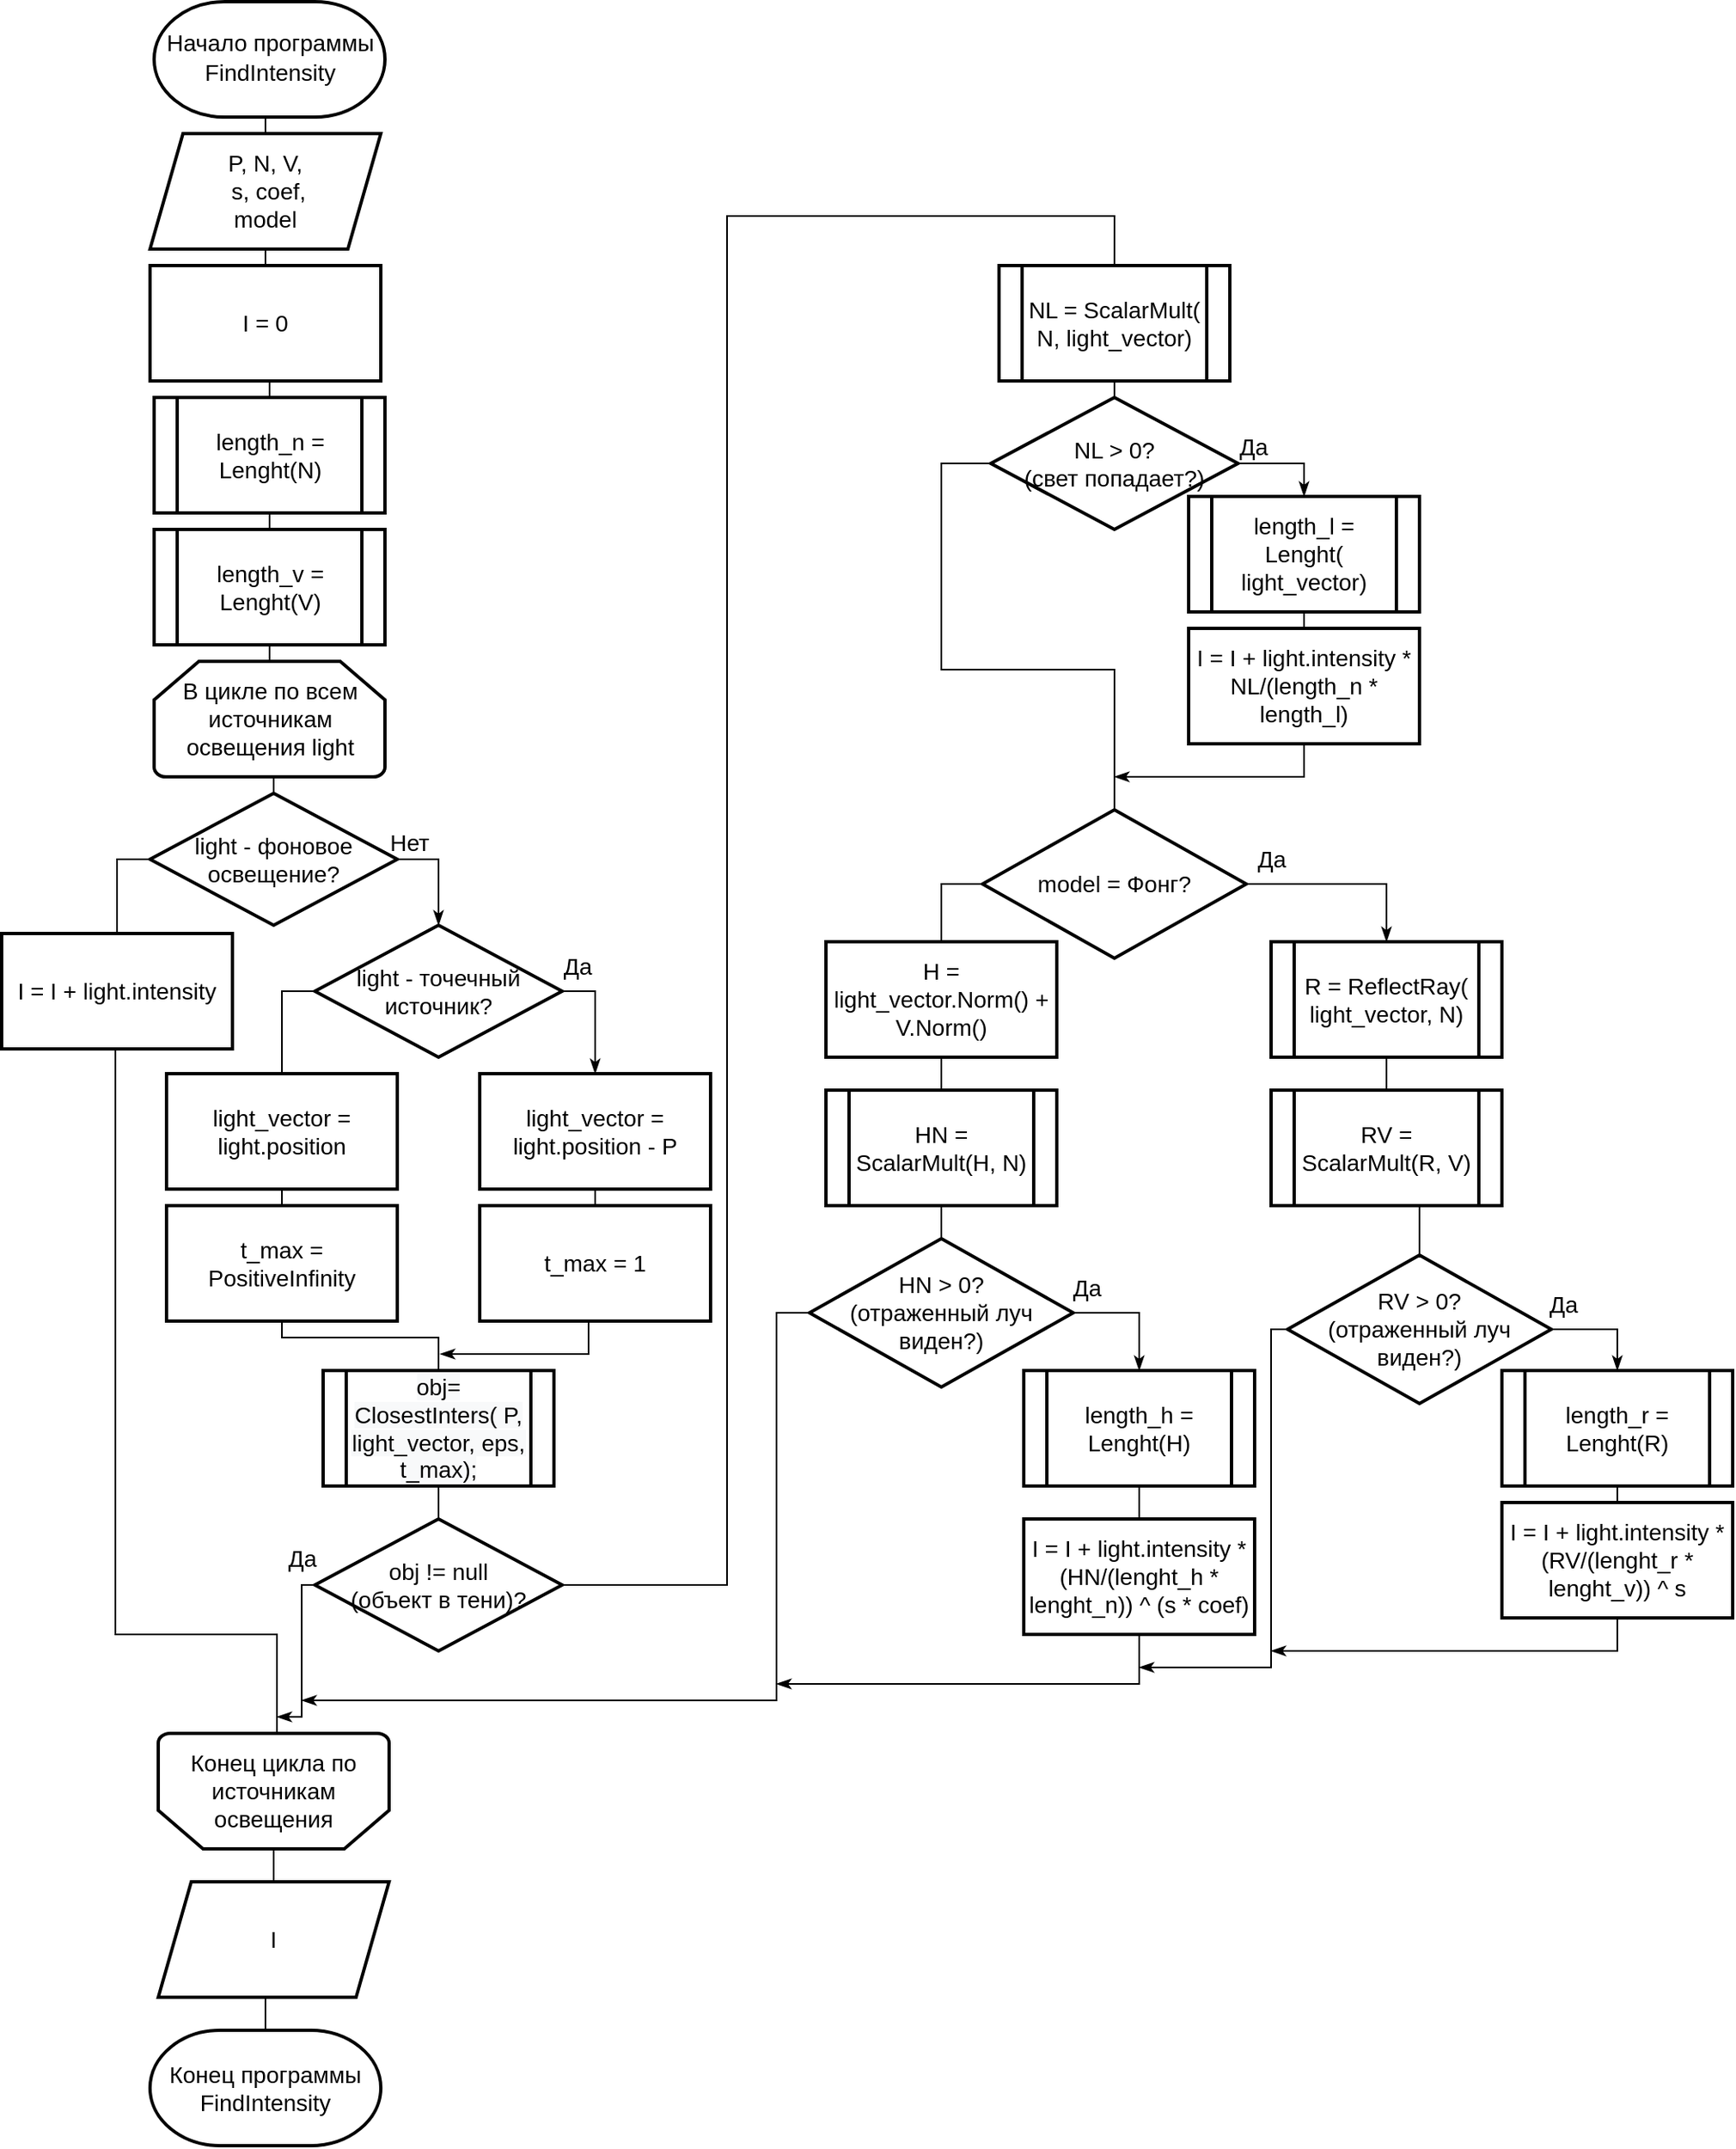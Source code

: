 <mxfile version="13.9.9" type="device"><diagram id="rH1u_FEr2aRBcMwf9QIP" name="Страница 1"><mxGraphModel dx="965" dy="1826" grid="1" gridSize="10" guides="1" tooltips="1" connect="1" arrows="1" fold="1" page="1" pageScale="1" pageWidth="827" pageHeight="1169" math="0" shadow="0"><root><mxCell id="0"/><mxCell id="1" parent="0"/><mxCell id="nYve3IP1PVoA9j8zK5xV-18" style="edgeStyle=orthogonalEdgeStyle;rounded=0;orthogonalLoop=1;jettySize=auto;html=1;exitX=0.5;exitY=1;exitDx=0;exitDy=0;entryX=0.5;entryY=0;entryDx=0;entryDy=0;entryPerimeter=0;endArrow=none;endFill=0;" parent="1" source="VuTJpaHv3byjLqbEuz6i-3" target="nYve3IP1PVoA9j8zK5xV-4" edge="1"><mxGeometry relative="1" as="geometry"/></mxCell><mxCell id="emzWu4dhRX-rjHFGQKSc-2" style="edgeStyle=orthogonalEdgeStyle;rounded=0;orthogonalLoop=1;jettySize=auto;html=1;entryX=0.5;entryY=1;entryDx=0;entryDy=0;entryPerimeter=0;endArrow=none;endFill=0;" parent="1" source="emzWu4dhRX-rjHFGQKSc-5" target="emzWu4dhRX-rjHFGQKSc-1" edge="1"><mxGeometry relative="1" as="geometry"/></mxCell><mxCell id="nYve3IP1PVoA9j8zK5xV-2" value="I = 0" style="rounded=0;whiteSpace=wrap;html=1;strokeWidth=2;fontSize=14;" parent="1" vertex="1"><mxGeometry x="320" y="160" width="140" height="70" as="geometry"/></mxCell><mxCell id="nYve3IP1PVoA9j8zK5xV-19" style="edgeStyle=orthogonalEdgeStyle;rounded=0;orthogonalLoop=1;jettySize=auto;html=1;exitX=0.5;exitY=1;exitDx=0;exitDy=0;exitPerimeter=0;entryX=0.5;entryY=0;entryDx=0;entryDy=0;endArrow=none;endFill=0;" parent="1" source="nYve3IP1PVoA9j8zK5xV-4" target="nYve3IP1PVoA9j8zK5xV-6" edge="1"><mxGeometry relative="1" as="geometry"/></mxCell><mxCell id="nYve3IP1PVoA9j8zK5xV-4" value="В цикле по всем источникам освещения light" style="strokeWidth=2;html=1;shape=mxgraph.flowchart.loop_limit;whiteSpace=wrap;fontSize=14;" parent="1" vertex="1"><mxGeometry x="322.5" y="400" width="140" height="70" as="geometry"/></mxCell><mxCell id="nYve3IP1PVoA9j8zK5xV-20" value="Нет" style="edgeStyle=orthogonalEdgeStyle;rounded=0;orthogonalLoop=1;jettySize=auto;html=1;exitX=1;exitY=0.5;exitDx=0;exitDy=0;entryX=0.5;entryY=0;entryDx=0;entryDy=0;endArrow=classicThin;endFill=1;fontSize=14;" parent="1" source="nYve3IP1PVoA9j8zK5xV-6" target="nYve3IP1PVoA9j8zK5xV-8" edge="1"><mxGeometry x="-0.786" y="10" relative="1" as="geometry"><mxPoint as="offset"/></mxGeometry></mxCell><mxCell id="nYve3IP1PVoA9j8zK5xV-21" style="edgeStyle=orthogonalEdgeStyle;rounded=0;orthogonalLoop=1;jettySize=auto;html=1;endArrow=none;endFill=0;entryX=0.5;entryY=0;entryDx=0;entryDy=0;exitX=0;exitY=0.5;exitDx=0;exitDy=0;" parent="1" source="nYve3IP1PVoA9j8zK5xV-6" target="nYve3IP1PVoA9j8zK5xV-7" edge="1"><mxGeometry relative="1" as="geometry"><mxPoint x="250" y="600" as="targetPoint"/></mxGeometry></mxCell><mxCell id="nYve3IP1PVoA9j8zK5xV-6" value="&lt;span style=&quot;font-size: 14px;&quot;&gt;light - фоновое освещение?&lt;/span&gt;" style="rhombus;whiteSpace=wrap;html=1;strokeWidth=2;fontSize=14;" parent="1" vertex="1"><mxGeometry x="320" y="480" width="150" height="80" as="geometry"/></mxCell><mxCell id="nYve3IP1PVoA9j8zK5xV-22" style="edgeStyle=orthogonalEdgeStyle;rounded=0;orthogonalLoop=1;jettySize=auto;html=1;exitX=0.5;exitY=1;exitDx=0;exitDy=0;entryX=0.5;entryY=1;entryDx=0;entryDy=0;entryPerimeter=0;endArrow=none;endFill=0;" parent="1" target="nYve3IP1PVoA9j8zK5xV-16" edge="1"><mxGeometry relative="1" as="geometry"><Array as="points"><mxPoint x="299" y="990"/><mxPoint x="397" y="990"/><mxPoint x="397" y="1050"/></Array><mxPoint x="299" y="635" as="sourcePoint"/><mxPoint x="397" y="1020" as="targetPoint"/></mxGeometry></mxCell><mxCell id="nYve3IP1PVoA9j8zK5xV-7" value="I = I + light.intensity" style="rounded=0;whiteSpace=wrap;html=1;strokeWidth=2;fontSize=14;" parent="1" vertex="1"><mxGeometry x="230" y="565" width="140" height="70" as="geometry"/></mxCell><mxCell id="nYve3IP1PVoA9j8zK5xV-23" value="Да" style="edgeStyle=orthogonalEdgeStyle;rounded=0;orthogonalLoop=1;jettySize=auto;html=1;exitX=1;exitY=0.5;exitDx=0;exitDy=0;entryX=0.5;entryY=0;entryDx=0;entryDy=0;endArrow=classicThin;endFill=1;fontSize=14;" parent="1" source="nYve3IP1PVoA9j8zK5xV-8" target="nYve3IP1PVoA9j8zK5xV-13" edge="1"><mxGeometry x="-0.75" y="15" relative="1" as="geometry"><mxPoint as="offset"/></mxGeometry></mxCell><mxCell id="nYve3IP1PVoA9j8zK5xV-24" style="edgeStyle=orthogonalEdgeStyle;rounded=0;orthogonalLoop=1;jettySize=auto;html=1;endArrow=none;endFill=0;exitX=0;exitY=0.5;exitDx=0;exitDy=0;" parent="1" source="nYve3IP1PVoA9j8zK5xV-8" target="nYve3IP1PVoA9j8zK5xV-10" edge="1"><mxGeometry relative="1" as="geometry"/></mxCell><mxCell id="nYve3IP1PVoA9j8zK5xV-8" value="&lt;span style=&quot;font-size: 14px;&quot;&gt;light - точечный &lt;br style=&quot;font-size: 14px;&quot;&gt;источник?&lt;/span&gt;" style="rhombus;whiteSpace=wrap;html=1;strokeWidth=2;fontSize=14;" parent="1" vertex="1"><mxGeometry x="420" y="560" width="150" height="80" as="geometry"/></mxCell><mxCell id="nYve3IP1PVoA9j8zK5xV-25" style="edgeStyle=orthogonalEdgeStyle;rounded=0;orthogonalLoop=1;jettySize=auto;html=1;exitX=0.5;exitY=1;exitDx=0;exitDy=0;entryX=0.5;entryY=0;entryDx=0;entryDy=0;endArrow=none;endFill=0;" parent="1" source="nYve3IP1PVoA9j8zK5xV-10" target="nYve3IP1PVoA9j8zK5xV-11" edge="1"><mxGeometry relative="1" as="geometry"/></mxCell><mxCell id="nYve3IP1PVoA9j8zK5xV-10" value="light_vector = light.position" style="rounded=0;whiteSpace=wrap;html=1;strokeWidth=2;fontSize=14;" parent="1" vertex="1"><mxGeometry x="330" y="650" width="140" height="70" as="geometry"/></mxCell><mxCell id="nYve3IP1PVoA9j8zK5xV-26" style="edgeStyle=orthogonalEdgeStyle;rounded=0;orthogonalLoop=1;jettySize=auto;html=1;exitX=0.5;exitY=1;exitDx=0;exitDy=0;entryX=0.5;entryY=0;entryDx=0;entryDy=0;endArrow=none;endFill=0;" parent="1" source="nYve3IP1PVoA9j8zK5xV-11" target="VuTJpaHv3byjLqbEuz6i-6" edge="1"><mxGeometry relative="1" as="geometry"><mxPoint x="530" y="920" as="targetPoint"/><Array as="points"><mxPoint x="400" y="810"/><mxPoint x="495" y="810"/></Array></mxGeometry></mxCell><mxCell id="nYve3IP1PVoA9j8zK5xV-11" value="t_max = PositiveInfinity" style="rounded=0;whiteSpace=wrap;html=1;strokeWidth=2;fontSize=14;" parent="1" vertex="1"><mxGeometry x="330" y="730" width="140" height="70" as="geometry"/></mxCell><mxCell id="nYve3IP1PVoA9j8zK5xV-28" style="edgeStyle=orthogonalEdgeStyle;rounded=0;orthogonalLoop=1;jettySize=auto;html=1;exitX=0.5;exitY=1;exitDx=0;exitDy=0;endArrow=classicThin;endFill=1;" parent="1" edge="1"><mxGeometry relative="1" as="geometry"><mxPoint x="496" y="820" as="targetPoint"/><Array as="points"><mxPoint x="586" y="820"/></Array><mxPoint x="586" y="800" as="sourcePoint"/></mxGeometry></mxCell><mxCell id="nYve3IP1PVoA9j8zK5xV-12" value="t_max = 1" style="rounded=0;whiteSpace=wrap;html=1;strokeWidth=2;fontSize=14;" parent="1" vertex="1"><mxGeometry x="520" y="730" width="140" height="70" as="geometry"/></mxCell><mxCell id="nYve3IP1PVoA9j8zK5xV-27" style="edgeStyle=orthogonalEdgeStyle;rounded=0;orthogonalLoop=1;jettySize=auto;html=1;exitX=0.5;exitY=1;exitDx=0;exitDy=0;entryX=0.5;entryY=0;entryDx=0;entryDy=0;endArrow=none;endFill=0;" parent="1" source="nYve3IP1PVoA9j8zK5xV-13" target="nYve3IP1PVoA9j8zK5xV-12" edge="1"><mxGeometry relative="1" as="geometry"/></mxCell><mxCell id="nYve3IP1PVoA9j8zK5xV-13" value="light_vector = light.position - P" style="rounded=0;whiteSpace=wrap;html=1;strokeWidth=2;fontSize=14;" parent="1" vertex="1"><mxGeometry x="520" y="650" width="140" height="70" as="geometry"/></mxCell><mxCell id="nYve3IP1PVoA9j8zK5xV-51" style="edgeStyle=orthogonalEdgeStyle;rounded=0;orthogonalLoop=1;jettySize=auto;html=1;exitX=1;exitY=0.5;exitDx=0;exitDy=0;endArrow=none;endFill=0;entryX=0.5;entryY=0;entryDx=0;entryDy=0;" parent="1" source="nYve3IP1PVoA9j8zK5xV-15" target="VuTJpaHv3byjLqbEuz6i-7" edge="1"><mxGeometry relative="1" as="geometry"><mxPoint x="975.06" y="240" as="targetPoint"/><Array as="points"><mxPoint x="670" y="960"/><mxPoint x="670" y="130"/><mxPoint x="905" y="130"/></Array></mxGeometry></mxCell><mxCell id="VuTJpaHv3byjLqbEuz6i-25" style="edgeStyle=orthogonalEdgeStyle;rounded=0;orthogonalLoop=1;jettySize=auto;html=1;exitX=0.5;exitY=0;exitDx=0;exitDy=0;entryX=0.5;entryY=1;entryDx=0;entryDy=0;endArrow=none;endFill=0;fontSize=14;" parent="1" source="nYve3IP1PVoA9j8zK5xV-15" target="VuTJpaHv3byjLqbEuz6i-6" edge="1"><mxGeometry relative="1" as="geometry"/></mxCell><mxCell id="nYve3IP1PVoA9j8zK5xV-15" value="obj != null&lt;br style=&quot;font-size: 14px&quot;&gt;(объект в тени)?" style="rhombus;whiteSpace=wrap;html=1;strokeWidth=2;fontSize=14;" parent="1" vertex="1"><mxGeometry x="420" y="920" width="150" height="80" as="geometry"/></mxCell><mxCell id="nYve3IP1PVoA9j8zK5xV-36" style="edgeStyle=orthogonalEdgeStyle;rounded=0;orthogonalLoop=1;jettySize=auto;html=1;exitX=0.5;exitY=1;exitDx=0;exitDy=0;entryX=0.5;entryY=0;entryDx=0;entryDy=0;endArrow=none;endFill=0;" parent="1" source="VuTJpaHv3byjLqbEuz6i-7" target="nYve3IP1PVoA9j8zK5xV-32" edge="1"><mxGeometry relative="1" as="geometry"><mxPoint x="904.97" y="220" as="sourcePoint"/></mxGeometry></mxCell><mxCell id="nYve3IP1PVoA9j8zK5xV-35" value="Да" style="edgeStyle=orthogonalEdgeStyle;rounded=0;orthogonalLoop=1;jettySize=auto;html=1;exitX=1;exitY=0.5;exitDx=0;exitDy=0;endArrow=classicThin;endFill=1;entryX=0.5;entryY=0;entryDx=0;entryDy=0;fontSize=14;" parent="1" source="nYve3IP1PVoA9j8zK5xV-32" target="VuTJpaHv3byjLqbEuz6i-8" edge="1"><mxGeometry x="-0.727" y="10" relative="1" as="geometry"><mxPoint x="1" as="offset"/><mxPoint x="1039.91" y="280" as="targetPoint"/></mxGeometry></mxCell><mxCell id="nYve3IP1PVoA9j8zK5xV-39" style="edgeStyle=orthogonalEdgeStyle;rounded=0;orthogonalLoop=1;jettySize=auto;html=1;exitX=0;exitY=0.5;exitDx=0;exitDy=0;entryX=0.5;entryY=0;entryDx=0;entryDy=0;endArrow=none;endFill=0;" parent="1" source="nYve3IP1PVoA9j8zK5xV-32" target="nYve3IP1PVoA9j8zK5xV-37" edge="1"><mxGeometry relative="1" as="geometry"><Array as="points"><mxPoint x="800" y="280"/><mxPoint x="800" y="405"/><mxPoint x="905" y="405"/></Array></mxGeometry></mxCell><mxCell id="nYve3IP1PVoA9j8zK5xV-32" value="&lt;span style=&quot;font-size: 14px;&quot;&gt;NL &amp;gt; 0?&lt;br style=&quot;font-size: 14px;&quot;&gt;(свет попадает?)&lt;br style=&quot;font-size: 14px;&quot;&gt;&lt;/span&gt;" style="rhombus;whiteSpace=wrap;html=1;strokeWidth=2;fontSize=14;" parent="1" vertex="1"><mxGeometry x="829.97" y="240" width="150" height="80" as="geometry"/></mxCell><mxCell id="nYve3IP1PVoA9j8zK5xV-38" style="edgeStyle=orthogonalEdgeStyle;rounded=0;orthogonalLoop=1;jettySize=auto;html=1;exitX=0.5;exitY=1;exitDx=0;exitDy=0;endArrow=classicThin;endFill=1;" parent="1" source="nYve3IP1PVoA9j8zK5xV-33" edge="1"><mxGeometry relative="1" as="geometry"><mxPoint x="905" y="470" as="targetPoint"/><Array as="points"><mxPoint x="1020" y="470"/><mxPoint x="905" y="470"/></Array></mxGeometry></mxCell><mxCell id="nYve3IP1PVoA9j8zK5xV-33" value="I = I + light.intensity * NL/(length_n * length_l)" style="rounded=0;whiteSpace=wrap;html=1;strokeWidth=2;fontSize=14;" parent="1" vertex="1"><mxGeometry x="950.0" y="380" width="140" height="70" as="geometry"/></mxCell><mxCell id="nYve3IP1PVoA9j8zK5xV-44" value="Да" style="edgeStyle=orthogonalEdgeStyle;rounded=0;orthogonalLoop=1;jettySize=auto;html=1;exitX=1;exitY=0.5;exitDx=0;exitDy=0;entryX=0.5;entryY=0;entryDx=0;entryDy=0;endArrow=classicThin;endFill=1;fontSize=14;" parent="1" source="nYve3IP1PVoA9j8zK5xV-37" target="VuTJpaHv3byjLqbEuz6i-10" edge="1"><mxGeometry x="-0.741" y="15" relative="1" as="geometry"><mxPoint as="offset"/><mxPoint x="1039.97" y="555" as="targetPoint"/></mxGeometry></mxCell><mxCell id="VuTJpaHv3byjLqbEuz6i-15" style="edgeStyle=orthogonalEdgeStyle;rounded=0;orthogonalLoop=1;jettySize=auto;html=1;exitX=0;exitY=0.5;exitDx=0;exitDy=0;entryX=0.5;entryY=0;entryDx=0;entryDy=0;endArrow=none;endFill=0;" parent="1" source="nYve3IP1PVoA9j8zK5xV-37" target="VuTJpaHv3byjLqbEuz6i-14" edge="1"><mxGeometry relative="1" as="geometry"/></mxCell><mxCell id="nYve3IP1PVoA9j8zK5xV-37" value="model = Фонг?" style="rhombus;whiteSpace=wrap;html=1;strokeWidth=2;fontSize=14;" parent="1" vertex="1"><mxGeometry x="824.97" y="490" width="160" height="90" as="geometry"/></mxCell><mxCell id="nYve3IP1PVoA9j8zK5xV-47" style="edgeStyle=orthogonalEdgeStyle;rounded=0;orthogonalLoop=1;jettySize=auto;html=1;exitX=0.5;exitY=1;exitDx=0;exitDy=0;entryX=0.5;entryY=0;entryDx=0;entryDy=0;endArrow=none;endFill=0;" parent="1" source="VuTJpaHv3byjLqbEuz6i-11" target="nYve3IP1PVoA9j8zK5xV-42" edge="1"><mxGeometry relative="1" as="geometry"><mxPoint x="1039.97" y="710" as="sourcePoint"/></mxGeometry></mxCell><mxCell id="nYve3IP1PVoA9j8zK5xV-45" value="Да" style="edgeStyle=orthogonalEdgeStyle;rounded=0;orthogonalLoop=1;jettySize=auto;html=1;exitX=1;exitY=0.5;exitDx=0;exitDy=0;endArrow=classicThin;endFill=1;entryX=0.5;entryY=0;entryDx=0;entryDy=0;fontSize=14;" parent="1" source="nYve3IP1PVoA9j8zK5xV-42" target="VuTJpaHv3byjLqbEuz6i-12" edge="1"><mxGeometry x="-0.827" y="15" relative="1" as="geometry"><mxPoint x="1" as="offset"/><Array as="points"><mxPoint x="1210" y="805"/></Array></mxGeometry></mxCell><mxCell id="nYve3IP1PVoA9j8zK5xV-49" style="edgeStyle=orthogonalEdgeStyle;rounded=0;orthogonalLoop=1;jettySize=auto;html=1;exitX=0;exitY=0.5;exitDx=0;exitDy=0;endArrow=classicThin;endFill=1;" parent="1" source="nYve3IP1PVoA9j8zK5xV-42" edge="1"><mxGeometry relative="1" as="geometry"><mxPoint x="920" y="1010" as="targetPoint"/><Array as="points"><mxPoint x="1000" y="805"/><mxPoint x="1000" y="1010"/></Array></mxGeometry></mxCell><mxCell id="nYve3IP1PVoA9j8zK5xV-42" value="RV &amp;gt; 0?&lt;br style=&quot;font-size: 14px;&quot;&gt;(отраженный луч &lt;br style=&quot;font-size: 14px;&quot;&gt;виден?)" style="rhombus;whiteSpace=wrap;html=1;strokeWidth=2;fontSize=14;" parent="1" vertex="1"><mxGeometry x="1010.0" y="760" width="160" height="90" as="geometry"/></mxCell><mxCell id="nYve3IP1PVoA9j8zK5xV-50" style="edgeStyle=orthogonalEdgeStyle;rounded=0;orthogonalLoop=1;jettySize=auto;html=1;exitX=0.5;exitY=1;exitDx=0;exitDy=0;endArrow=classicThin;endFill=1;" parent="1" source="nYve3IP1PVoA9j8zK5xV-43" edge="1"><mxGeometry relative="1" as="geometry"><mxPoint x="1000" y="1000" as="targetPoint"/><Array as="points"><mxPoint x="1210" y="1000"/></Array></mxGeometry></mxCell><mxCell id="nYve3IP1PVoA9j8zK5xV-43" value="I = I + light.intensity * (RV/(lenght_r * lenght_v)) ^ s" style="rounded=0;whiteSpace=wrap;html=1;strokeWidth=2;fontSize=14;" parent="1" vertex="1"><mxGeometry x="1140.0" y="910" width="140" height="70" as="geometry"/></mxCell><mxCell id="emzWu4dhRX-rjHFGQKSc-1" value="&lt;font style=&quot;font-size: 14px&quot;&gt;Начало программы&lt;br&gt;&lt;span style=&quot;line-height: 150%&quot;&gt;FindIntensity&lt;/span&gt;&lt;/font&gt;" style="strokeWidth=2;html=1;shape=mxgraph.flowchart.terminator;whiteSpace=wrap;fontSize=14;fontFamily=Helvetica;" parent="1" vertex="1"><mxGeometry x="322.5" width="140" height="70" as="geometry"/></mxCell><mxCell id="emzWu4dhRX-rjHFGQKSc-4" style="edgeStyle=orthogonalEdgeStyle;rounded=0;orthogonalLoop=1;jettySize=auto;html=1;entryX=0.5;entryY=0;entryDx=0;entryDy=0;entryPerimeter=0;endArrow=none;endFill=0;" parent="1" source="emzWu4dhRX-rjHFGQKSc-7" target="nYve3IP1PVoA9j8zK5xV-16" edge="1"><mxGeometry relative="1" as="geometry"/></mxCell><mxCell id="emzWu4dhRX-rjHFGQKSc-3" value="Конец программы FindIntensity" style="strokeWidth=2;html=1;shape=mxgraph.flowchart.terminator;whiteSpace=wrap;fontSize=14;" parent="1" vertex="1"><mxGeometry x="320" y="1230" width="140" height="70" as="geometry"/></mxCell><mxCell id="VuTJpaHv3byjLqbEuz6i-5" style="edgeStyle=orthogonalEdgeStyle;rounded=0;orthogonalLoop=1;jettySize=auto;html=1;exitX=0.5;exitY=1;exitDx=0;exitDy=0;entryX=0.5;entryY=0;entryDx=0;entryDy=0;endArrow=none;endFill=0;" parent="1" source="emzWu4dhRX-rjHFGQKSc-5" target="nYve3IP1PVoA9j8zK5xV-2" edge="1"><mxGeometry relative="1" as="geometry"/></mxCell><mxCell id="emzWu4dhRX-rjHFGQKSc-5" value="P, N, V, &lt;br style=&quot;font-size: 14px;&quot;&gt;&amp;nbsp;s, coef, &lt;br style=&quot;font-size: 14px;&quot;&gt;model" style="shape=parallelogram;perimeter=parallelogramPerimeter;whiteSpace=wrap;html=1;fixedSize=1;strokeWidth=2;fontSize=14;" parent="1" vertex="1"><mxGeometry x="320" y="80" width="140" height="70" as="geometry"/></mxCell><mxCell id="VuTJpaHv3byjLqbEuz6i-1" value="length_n = Lenght(N)" style="shape=process;whiteSpace=wrap;html=1;backgroundOutline=1;strokeWidth=2;fontSize=14;" parent="1" vertex="1"><mxGeometry x="322.5" y="240" width="140" height="70" as="geometry"/></mxCell><mxCell id="VuTJpaHv3byjLqbEuz6i-2" style="edgeStyle=orthogonalEdgeStyle;rounded=0;orthogonalLoop=1;jettySize=auto;html=1;exitX=0.5;exitY=1;exitDx=0;exitDy=0;entryX=0.5;entryY=0;entryDx=0;entryDy=0;entryPerimeter=0;endArrow=none;endFill=0;" parent="1" source="nYve3IP1PVoA9j8zK5xV-2" target="VuTJpaHv3byjLqbEuz6i-1" edge="1"><mxGeometry relative="1" as="geometry"><mxPoint x="390" y="270" as="sourcePoint"/><mxPoint x="390" y="420" as="targetPoint"/></mxGeometry></mxCell><mxCell id="VuTJpaHv3byjLqbEuz6i-3" value="length_v = Lenght(V)" style="shape=process;whiteSpace=wrap;html=1;backgroundOutline=1;strokeWidth=2;fontSize=14;" parent="1" vertex="1"><mxGeometry x="322.5" y="320" width="140" height="70" as="geometry"/></mxCell><mxCell id="VuTJpaHv3byjLqbEuz6i-4" style="edgeStyle=orthogonalEdgeStyle;rounded=0;orthogonalLoop=1;jettySize=auto;html=1;exitX=0.5;exitY=1;exitDx=0;exitDy=0;entryX=0.5;entryY=0;entryDx=0;entryDy=0;entryPerimeter=0;endArrow=none;endFill=0;" parent="1" source="VuTJpaHv3byjLqbEuz6i-1" target="VuTJpaHv3byjLqbEuz6i-3" edge="1"><mxGeometry relative="1" as="geometry"><mxPoint x="390" y="350" as="sourcePoint"/><mxPoint x="390" y="420" as="targetPoint"/></mxGeometry></mxCell><mxCell id="VuTJpaHv3byjLqbEuz6i-6" value="&lt;span style=&quot;color: rgb(0 , 0 , 0) ; font-family: &amp;#34;helvetica&amp;#34; ; font-size: 14px ; font-style: normal ; font-weight: 400 ; letter-spacing: normal ; text-align: center ; text-indent: 0px ; text-transform: none ; word-spacing: 0px ; background-color: rgb(248 , 249 , 250) ; display: inline ; float: none&quot;&gt;obj= ClosestInters( P, light_vector, eps, t_max);&lt;/span&gt;" style="shape=process;whiteSpace=wrap;html=1;backgroundOutline=1;strokeWidth=2;fontSize=14;" parent="1" vertex="1"><mxGeometry x="425" y="830" width="140" height="70" as="geometry"/></mxCell><mxCell id="VuTJpaHv3byjLqbEuz6i-7" value="NL = ScalarMult(&lt;br&gt;N, light_vector)" style="shape=process;whiteSpace=wrap;html=1;backgroundOutline=1;strokeWidth=2;fontSize=14;" parent="1" vertex="1"><mxGeometry x="834.97" y="160" width="140" height="70" as="geometry"/></mxCell><mxCell id="VuTJpaHv3byjLqbEuz6i-9" style="edgeStyle=orthogonalEdgeStyle;rounded=0;orthogonalLoop=1;jettySize=auto;html=1;exitX=0.5;exitY=1;exitDx=0;exitDy=0;entryX=0.5;entryY=0;entryDx=0;entryDy=0;endArrow=none;endFill=0;" parent="1" source="VuTJpaHv3byjLqbEuz6i-8" target="nYve3IP1PVoA9j8zK5xV-33" edge="1"><mxGeometry relative="1" as="geometry"/></mxCell><mxCell id="VuTJpaHv3byjLqbEuz6i-8" value="length_l = Lenght( light_vector)" style="shape=process;whiteSpace=wrap;html=1;backgroundOutline=1;strokeWidth=2;fontSize=14;" parent="1" vertex="1"><mxGeometry x="950.0" y="300" width="140" height="70" as="geometry"/></mxCell><mxCell id="VuTJpaHv3byjLqbEuz6i-29" style="edgeStyle=orthogonalEdgeStyle;rounded=0;orthogonalLoop=1;jettySize=auto;html=1;exitX=0.5;exitY=1;exitDx=0;exitDy=0;entryX=0.5;entryY=0;entryDx=0;entryDy=0;endArrow=none;endFill=0;fontSize=14;" parent="1" source="VuTJpaHv3byjLqbEuz6i-10" target="VuTJpaHv3byjLqbEuz6i-11" edge="1"><mxGeometry relative="1" as="geometry"/></mxCell><mxCell id="VuTJpaHv3byjLqbEuz6i-10" value="R = ReflectRay( light_vector, N)" style="shape=process;whiteSpace=wrap;html=1;backgroundOutline=1;strokeWidth=2;fontSize=14;" parent="1" vertex="1"><mxGeometry x="1000.0" y="570" width="140" height="70" as="geometry"/></mxCell><mxCell id="VuTJpaHv3byjLqbEuz6i-11" value="RV = &lt;br&gt;ScalarMult(R, V)" style="shape=process;whiteSpace=wrap;html=1;backgroundOutline=1;strokeWidth=2;fontSize=14;" parent="1" vertex="1"><mxGeometry x="1000" y="660" width="140" height="70" as="geometry"/></mxCell><mxCell id="VuTJpaHv3byjLqbEuz6i-13" style="edgeStyle=orthogonalEdgeStyle;rounded=0;orthogonalLoop=1;jettySize=auto;html=1;exitX=0.5;exitY=1;exitDx=0;exitDy=0;entryX=0.5;entryY=0;entryDx=0;entryDy=0;endArrow=none;endFill=0;" parent="1" source="VuTJpaHv3byjLqbEuz6i-12" target="nYve3IP1PVoA9j8zK5xV-43" edge="1"><mxGeometry relative="1" as="geometry"/></mxCell><mxCell id="VuTJpaHv3byjLqbEuz6i-12" value="length_r = Lenght(R)" style="shape=process;whiteSpace=wrap;html=1;backgroundOutline=1;strokeWidth=2;fontSize=14;" parent="1" vertex="1"><mxGeometry x="1140.0" y="830" width="140" height="70" as="geometry"/></mxCell><mxCell id="VuTJpaHv3byjLqbEuz6i-14" value="H = light_vector.Norm() + V.Norm()" style="rounded=0;whiteSpace=wrap;html=1;strokeWidth=2;fontSize=14;" parent="1" vertex="1"><mxGeometry x="730.0" y="570" width="140" height="70" as="geometry"/></mxCell><mxCell id="VuTJpaHv3byjLqbEuz6i-17" style="edgeStyle=orthogonalEdgeStyle;rounded=0;orthogonalLoop=1;jettySize=auto;html=1;exitX=0.5;exitY=0;exitDx=0;exitDy=0;entryX=0.5;entryY=1;entryDx=0;entryDy=0;endArrow=none;endFill=0;" parent="1" source="VuTJpaHv3byjLqbEuz6i-16" target="VuTJpaHv3byjLqbEuz6i-14" edge="1"><mxGeometry relative="1" as="geometry"/></mxCell><mxCell id="VuTJpaHv3byjLqbEuz6i-16" value="HN = &lt;br&gt;ScalarMult(H, N)" style="shape=process;whiteSpace=wrap;html=1;backgroundOutline=1;strokeWidth=2;fontSize=14;" parent="1" vertex="1"><mxGeometry x="730" y="660" width="140" height="70" as="geometry"/></mxCell><mxCell id="VuTJpaHv3byjLqbEuz6i-18" value="Да" style="edgeStyle=orthogonalEdgeStyle;rounded=0;orthogonalLoop=1;jettySize=auto;html=1;exitX=1;exitY=0.5;exitDx=0;exitDy=0;endArrow=classicThin;endFill=1;entryX=0.5;entryY=0;entryDx=0;entryDy=0;fontSize=14;" parent="1" source="VuTJpaHv3byjLqbEuz6i-19" target="VuTJpaHv3byjLqbEuz6i-21" edge="1"><mxGeometry x="-0.827" y="15" relative="1" as="geometry"><mxPoint x="1" as="offset"/><Array as="points"><mxPoint x="920" y="795"/></Array></mxGeometry></mxCell><mxCell id="VuTJpaHv3byjLqbEuz6i-23" style="edgeStyle=orthogonalEdgeStyle;rounded=0;orthogonalLoop=1;jettySize=auto;html=1;exitX=0.5;exitY=0;exitDx=0;exitDy=0;entryX=0.5;entryY=1;entryDx=0;entryDy=0;endArrow=none;endFill=0;" parent="1" source="VuTJpaHv3byjLqbEuz6i-19" target="VuTJpaHv3byjLqbEuz6i-16" edge="1"><mxGeometry relative="1" as="geometry"/></mxCell><mxCell id="VuTJpaHv3byjLqbEuz6i-30" style="edgeStyle=orthogonalEdgeStyle;rounded=0;orthogonalLoop=1;jettySize=auto;html=1;endArrow=classicThin;endFill=1;fontSize=14;exitX=0;exitY=0.5;exitDx=0;exitDy=0;" parent="1" source="VuTJpaHv3byjLqbEuz6i-19" edge="1"><mxGeometry relative="1" as="geometry"><mxPoint x="412" y="1030" as="targetPoint"/><mxPoint x="722" y="875" as="sourcePoint"/><Array as="points"><mxPoint x="700" y="795"/><mxPoint x="700" y="1030"/></Array></mxGeometry></mxCell><mxCell id="VuTJpaHv3byjLqbEuz6i-33" style="edgeStyle=orthogonalEdgeStyle;rounded=0;orthogonalLoop=1;jettySize=auto;html=1;exitX=0.5;exitY=1;exitDx=0;exitDy=0;endArrow=classicThin;endFill=1;fontSize=14;" parent="1" source="VuTJpaHv3byjLqbEuz6i-20" edge="1"><mxGeometry relative="1" as="geometry"><mxPoint x="700" y="1020" as="targetPoint"/><Array as="points"><mxPoint x="920" y="1020"/><mxPoint x="700" y="1020"/></Array></mxGeometry></mxCell><mxCell id="VuTJpaHv3byjLqbEuz6i-19" value="HN &amp;gt; 0?&lt;br style=&quot;font-size: 14px;&quot;&gt;(отраженный луч &lt;br style=&quot;font-size: 14px;&quot;&gt;виден?)" style="rhombus;whiteSpace=wrap;html=1;strokeWidth=2;fontSize=14;" parent="1" vertex="1"><mxGeometry x="720.0" y="750" width="160" height="90" as="geometry"/></mxCell><mxCell id="VuTJpaHv3byjLqbEuz6i-20" value="I = I + light.intensity * (HN/(lenght_h * lenght_n)) ^ (s * coef)" style="rounded=0;whiteSpace=wrap;html=1;strokeWidth=2;fontSize=14;" parent="1" vertex="1"><mxGeometry x="850.0" y="920" width="140" height="70" as="geometry"/></mxCell><mxCell id="VuTJpaHv3byjLqbEuz6i-31" style="edgeStyle=orthogonalEdgeStyle;rounded=0;orthogonalLoop=1;jettySize=auto;html=1;exitX=0.5;exitY=1;exitDx=0;exitDy=0;entryX=0.5;entryY=0;entryDx=0;entryDy=0;endArrow=none;endFill=0;fontSize=14;" parent="1" source="VuTJpaHv3byjLqbEuz6i-21" target="VuTJpaHv3byjLqbEuz6i-20" edge="1"><mxGeometry relative="1" as="geometry"/></mxCell><mxCell id="VuTJpaHv3byjLqbEuz6i-21" value="length_h = Lenght(H)" style="shape=process;whiteSpace=wrap;html=1;backgroundOutline=1;strokeWidth=2;fontSize=14;" parent="1" vertex="1"><mxGeometry x="850.0" y="830" width="140" height="70" as="geometry"/></mxCell><mxCell id="nYve3IP1PVoA9j8zK5xV-16" value="Конец цикла по источникам освещения" style="strokeWidth=2;html=1;shape=mxgraph.flowchart.loop_limit;whiteSpace=wrap;direction=west;fontSize=14;" parent="1" vertex="1"><mxGeometry x="325" y="1050" width="140" height="70" as="geometry"/></mxCell><mxCell id="VuTJpaHv3byjLqbEuz6i-26" value="Да" style="edgeStyle=orthogonalEdgeStyle;rounded=0;orthogonalLoop=1;jettySize=auto;html=1;exitX=0;exitY=0.5;exitDx=0;exitDy=0;endArrow=classicThin;endFill=1;fontSize=14;" parent="1" edge="1"><mxGeometry x="-0.733" y="-20" relative="1" as="geometry"><mxPoint x="397" y="1040" as="targetPoint"/><Array as="points"><mxPoint x="412" y="960"/><mxPoint x="412" y="1040"/><mxPoint x="397" y="1040"/></Array><mxPoint x="20" y="-20" as="offset"/><mxPoint x="422" y="960" as="sourcePoint"/></mxGeometry></mxCell><mxCell id="VuTJpaHv3byjLqbEuz6i-28" style="edgeStyle=orthogonalEdgeStyle;rounded=0;orthogonalLoop=1;jettySize=auto;html=1;exitX=0.5;exitY=1;exitDx=0;exitDy=0;entryX=0.5;entryY=0;entryDx=0;entryDy=0;entryPerimeter=0;endArrow=none;endFill=0;fontSize=14;" parent="1" source="emzWu4dhRX-rjHFGQKSc-7" target="emzWu4dhRX-rjHFGQKSc-3" edge="1"><mxGeometry relative="1" as="geometry"/></mxCell><mxCell id="emzWu4dhRX-rjHFGQKSc-7" value="I" style="shape=parallelogram;perimeter=parallelogramPerimeter;whiteSpace=wrap;html=1;fixedSize=1;strokeWidth=2;fontSize=14;" parent="1" vertex="1"><mxGeometry x="325" y="1140" width="140" height="70" as="geometry"/></mxCell></root></mxGraphModel></diagram></mxfile>